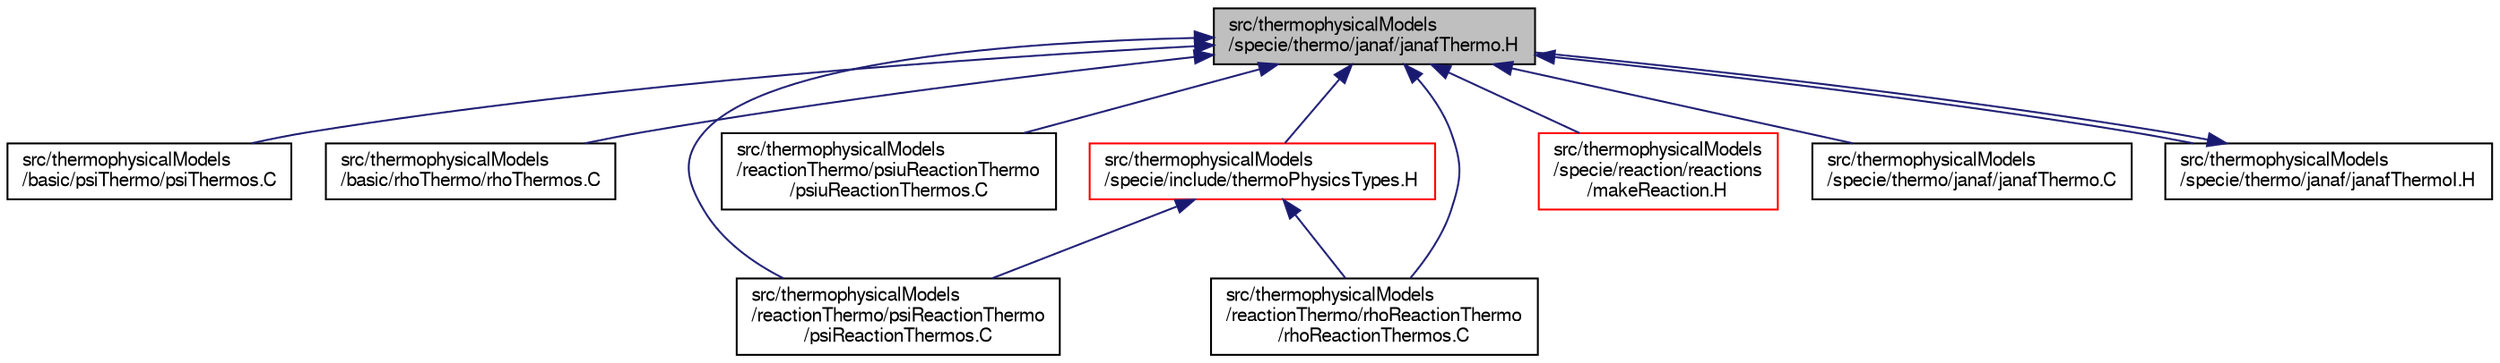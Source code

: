 digraph "src/thermophysicalModels/specie/thermo/janaf/janafThermo.H"
{
  bgcolor="transparent";
  edge [fontname="FreeSans",fontsize="10",labelfontname="FreeSans",labelfontsize="10"];
  node [fontname="FreeSans",fontsize="10",shape=record];
  Node87 [label="src/thermophysicalModels\l/specie/thermo/janaf/janafThermo.H",height=0.2,width=0.4,color="black", fillcolor="grey75", style="filled", fontcolor="black"];
  Node87 -> Node88 [dir="back",color="midnightblue",fontsize="10",style="solid",fontname="FreeSans"];
  Node88 [label="src/thermophysicalModels\l/basic/psiThermo/psiThermos.C",height=0.2,width=0.4,color="black",URL="$a15464.html"];
  Node87 -> Node89 [dir="back",color="midnightblue",fontsize="10",style="solid",fontname="FreeSans"];
  Node89 [label="src/thermophysicalModels\l/basic/rhoThermo/rhoThermos.C",height=0.2,width=0.4,color="black",URL="$a15479.html"];
  Node87 -> Node90 [dir="back",color="midnightblue",fontsize="10",style="solid",fontname="FreeSans"];
  Node90 [label="src/thermophysicalModels\l/reactionThermo/psiReactionThermo\l/psiReactionThermos.C",height=0.2,width=0.4,color="black",URL="$a16223.html"];
  Node87 -> Node91 [dir="back",color="midnightblue",fontsize="10",style="solid",fontname="FreeSans"];
  Node91 [label="src/thermophysicalModels\l/reactionThermo/psiuReactionThermo\l/psiuReactionThermos.C",height=0.2,width=0.4,color="black",URL="$a16238.html"];
  Node87 -> Node92 [dir="back",color="midnightblue",fontsize="10",style="solid",fontname="FreeSans"];
  Node92 [label="src/thermophysicalModels\l/reactionThermo/rhoReactionThermo\l/rhoReactionThermos.C",height=0.2,width=0.4,color="black",URL="$a16247.html"];
  Node87 -> Node93 [dir="back",color="midnightblue",fontsize="10",style="solid",fontname="FreeSans"];
  Node93 [label="src/thermophysicalModels\l/specie/include/thermoPhysicsTypes.H",height=0.2,width=0.4,color="red",URL="$a16463.html",tooltip="Type definitions for thermo-physics models. "];
  Node93 -> Node90 [dir="back",color="midnightblue",fontsize="10",style="solid",fontname="FreeSans"];
  Node93 -> Node92 [dir="back",color="midnightblue",fontsize="10",style="solid",fontname="FreeSans"];
  Node87 -> Node110 [dir="back",color="midnightblue",fontsize="10",style="solid",fontname="FreeSans"];
  Node110 [label="src/thermophysicalModels\l/specie/reaction/reactions\l/makeReaction.H",height=0.2,width=0.4,color="red",URL="$a16547.html",tooltip="Macros for instantiating reactions on given thermo packages. "];
  Node87 -> Node111 [dir="back",color="midnightblue",fontsize="10",style="solid",fontname="FreeSans"];
  Node111 [label="src/thermophysicalModels\l/specie/thermo/janaf/janafThermo.C",height=0.2,width=0.4,color="black",URL="$a16640.html"];
  Node87 -> Node112 [dir="back",color="midnightblue",fontsize="10",style="solid",fontname="FreeSans"];
  Node112 [label="src/thermophysicalModels\l/specie/thermo/janaf/janafThermoI.H",height=0.2,width=0.4,color="black",URL="$a16646.html"];
  Node112 -> Node87 [dir="back",color="midnightblue",fontsize="10",style="solid",fontname="FreeSans"];
}
